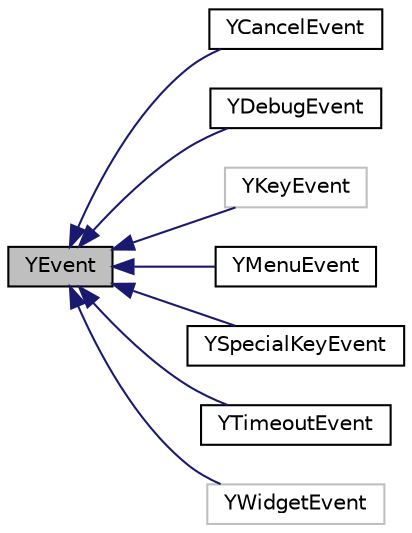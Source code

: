 digraph "YEvent"
{
 // LATEX_PDF_SIZE
  edge [fontname="Helvetica",fontsize="10",labelfontname="Helvetica",labelfontsize="10"];
  node [fontname="Helvetica",fontsize="10",shape=record];
  rankdir="LR";
  Node1 [label="YEvent",height=0.2,width=0.4,color="black", fillcolor="grey75", style="filled", fontcolor="black",tooltip=" "];
  Node1 -> Node2 [dir="back",color="midnightblue",fontsize="10",style="solid",fontname="Helvetica"];
  Node2 [label="YCancelEvent",height=0.2,width=0.4,color="black", fillcolor="white", style="filled",URL="$classYCancelEvent.html",tooltip=" "];
  Node1 -> Node3 [dir="back",color="midnightblue",fontsize="10",style="solid",fontname="Helvetica"];
  Node3 [label="YDebugEvent",height=0.2,width=0.4,color="black", fillcolor="white", style="filled",URL="$classYDebugEvent.html",tooltip=" "];
  Node1 -> Node4 [dir="back",color="midnightblue",fontsize="10",style="solid",fontname="Helvetica"];
  Node4 [label="YKeyEvent",height=0.2,width=0.4,color="grey75", fillcolor="white", style="filled",URL="$classYKeyEvent.html",tooltip=" "];
  Node1 -> Node5 [dir="back",color="midnightblue",fontsize="10",style="solid",fontname="Helvetica"];
  Node5 [label="YMenuEvent",height=0.2,width=0.4,color="black", fillcolor="white", style="filled",URL="$classYMenuEvent.html",tooltip=" "];
  Node1 -> Node6 [dir="back",color="midnightblue",fontsize="10",style="solid",fontname="Helvetica"];
  Node6 [label="YSpecialKeyEvent",height=0.2,width=0.4,color="black", fillcolor="white", style="filled",URL="$classYSpecialKeyEvent.html",tooltip=" "];
  Node1 -> Node7 [dir="back",color="midnightblue",fontsize="10",style="solid",fontname="Helvetica"];
  Node7 [label="YTimeoutEvent",height=0.2,width=0.4,color="black", fillcolor="white", style="filled",URL="$classYTimeoutEvent.html",tooltip=" "];
  Node1 -> Node8 [dir="back",color="midnightblue",fontsize="10",style="solid",fontname="Helvetica"];
  Node8 [label="YWidgetEvent",height=0.2,width=0.4,color="grey75", fillcolor="white", style="filled",URL="$classYWidgetEvent.html",tooltip=" "];
}

